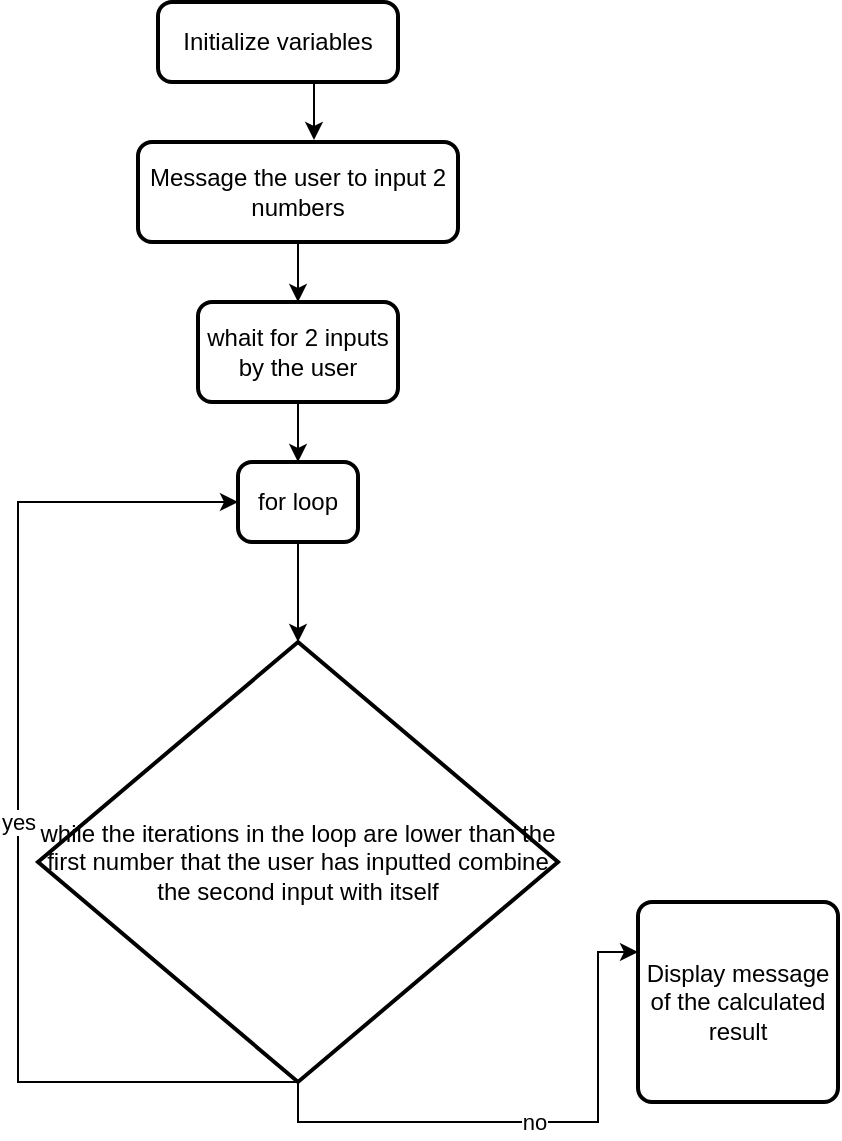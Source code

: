 <mxfile version="22.0.8" type="device">
  <diagram id="C5RBs43oDa-KdzZeNtuy" name="Page-1">
    <mxGraphModel dx="1434" dy="764" grid="1" gridSize="10" guides="1" tooltips="1" connect="1" arrows="1" fold="1" page="1" pageScale="1" pageWidth="827" pageHeight="1169" math="0" shadow="0">
      <root>
        <mxCell id="WIyWlLk6GJQsqaUBKTNV-0" />
        <mxCell id="WIyWlLk6GJQsqaUBKTNV-1" parent="WIyWlLk6GJQsqaUBKTNV-0" />
        <mxCell id="57It6b_2Moie9gRtz3hh-3" value="Initialize variables" style="rounded=1;whiteSpace=wrap;html=1;absoluteArcSize=1;arcSize=14;strokeWidth=2;" vertex="1" parent="WIyWlLk6GJQsqaUBKTNV-1">
          <mxGeometry x="90" y="20" width="120" height="40" as="geometry" />
        </mxCell>
        <mxCell id="57It6b_2Moie9gRtz3hh-22" style="edgeStyle=orthogonalEdgeStyle;rounded=0;orthogonalLoop=1;jettySize=auto;html=1;exitX=0.5;exitY=1;exitDx=0;exitDy=0;entryX=0.5;entryY=0;entryDx=0;entryDy=0;" edge="1" parent="WIyWlLk6GJQsqaUBKTNV-1" source="57It6b_2Moie9gRtz3hh-18" target="57It6b_2Moie9gRtz3hh-21">
          <mxGeometry relative="1" as="geometry" />
        </mxCell>
        <mxCell id="57It6b_2Moie9gRtz3hh-18" value="Message the user to input 2 numbers" style="rounded=1;whiteSpace=wrap;html=1;absoluteArcSize=1;arcSize=14;strokeWidth=2;" vertex="1" parent="WIyWlLk6GJQsqaUBKTNV-1">
          <mxGeometry x="80" y="90" width="160" height="50" as="geometry" />
        </mxCell>
        <mxCell id="57It6b_2Moie9gRtz3hh-20" style="edgeStyle=orthogonalEdgeStyle;rounded=0;orthogonalLoop=1;jettySize=auto;html=1;exitX=0.5;exitY=1;exitDx=0;exitDy=0;entryX=0.55;entryY=-0.02;entryDx=0;entryDy=0;entryPerimeter=0;" edge="1" parent="WIyWlLk6GJQsqaUBKTNV-1" source="57It6b_2Moie9gRtz3hh-3" target="57It6b_2Moie9gRtz3hh-18">
          <mxGeometry relative="1" as="geometry" />
        </mxCell>
        <mxCell id="57It6b_2Moie9gRtz3hh-25" style="edgeStyle=orthogonalEdgeStyle;rounded=0;orthogonalLoop=1;jettySize=auto;html=1;exitX=0.5;exitY=1;exitDx=0;exitDy=0;entryX=0.5;entryY=0;entryDx=0;entryDy=0;" edge="1" parent="WIyWlLk6GJQsqaUBKTNV-1" source="57It6b_2Moie9gRtz3hh-21" target="57It6b_2Moie9gRtz3hh-24">
          <mxGeometry relative="1" as="geometry" />
        </mxCell>
        <mxCell id="57It6b_2Moie9gRtz3hh-21" value="whait for 2 inputs by the user" style="rounded=1;whiteSpace=wrap;html=1;absoluteArcSize=1;arcSize=14;strokeWidth=2;" vertex="1" parent="WIyWlLk6GJQsqaUBKTNV-1">
          <mxGeometry x="110" y="170" width="100" height="50" as="geometry" />
        </mxCell>
        <mxCell id="57It6b_2Moie9gRtz3hh-29" value="yes" style="edgeStyle=orthogonalEdgeStyle;rounded=0;orthogonalLoop=1;jettySize=auto;html=1;exitX=0.5;exitY=1;exitDx=0;exitDy=0;exitPerimeter=0;entryX=0;entryY=0.5;entryDx=0;entryDy=0;" edge="1" parent="WIyWlLk6GJQsqaUBKTNV-1" source="57It6b_2Moie9gRtz3hh-23" target="57It6b_2Moie9gRtz3hh-24">
          <mxGeometry relative="1" as="geometry">
            <Array as="points">
              <mxPoint x="160" y="560" />
              <mxPoint x="20" y="560" />
              <mxPoint x="20" y="270" />
            </Array>
          </mxGeometry>
        </mxCell>
        <mxCell id="57It6b_2Moie9gRtz3hh-30" value="no" style="edgeStyle=orthogonalEdgeStyle;rounded=0;orthogonalLoop=1;jettySize=auto;html=1;exitX=0.5;exitY=1;exitDx=0;exitDy=0;exitPerimeter=0;entryX=0;entryY=0.25;entryDx=0;entryDy=0;" edge="1" parent="WIyWlLk6GJQsqaUBKTNV-1" source="57It6b_2Moie9gRtz3hh-23" target="57It6b_2Moie9gRtz3hh-31">
          <mxGeometry relative="1" as="geometry">
            <mxPoint x="310" y="560" as="targetPoint" />
          </mxGeometry>
        </mxCell>
        <mxCell id="57It6b_2Moie9gRtz3hh-23" value="while the iterations in the loop are lower than the first number that the user has inputted combine the second input with itself" style="strokeWidth=2;html=1;shape=mxgraph.flowchart.decision;whiteSpace=wrap;" vertex="1" parent="WIyWlLk6GJQsqaUBKTNV-1">
          <mxGeometry x="30" y="340" width="260" height="220" as="geometry" />
        </mxCell>
        <mxCell id="57It6b_2Moie9gRtz3hh-24" value="for loop" style="rounded=1;whiteSpace=wrap;html=1;absoluteArcSize=1;arcSize=14;strokeWidth=2;" vertex="1" parent="WIyWlLk6GJQsqaUBKTNV-1">
          <mxGeometry x="130" y="250" width="60" height="40" as="geometry" />
        </mxCell>
        <mxCell id="57It6b_2Moie9gRtz3hh-28" style="edgeStyle=orthogonalEdgeStyle;rounded=0;orthogonalLoop=1;jettySize=auto;html=1;exitX=0.5;exitY=1;exitDx=0;exitDy=0;entryX=0.5;entryY=0;entryDx=0;entryDy=0;entryPerimeter=0;" edge="1" parent="WIyWlLk6GJQsqaUBKTNV-1" source="57It6b_2Moie9gRtz3hh-24" target="57It6b_2Moie9gRtz3hh-23">
          <mxGeometry relative="1" as="geometry" />
        </mxCell>
        <mxCell id="57It6b_2Moie9gRtz3hh-31" value="Display message of the calculated result" style="rounded=1;whiteSpace=wrap;html=1;absoluteArcSize=1;arcSize=14;strokeWidth=2;" vertex="1" parent="WIyWlLk6GJQsqaUBKTNV-1">
          <mxGeometry x="330" y="470" width="100" height="100" as="geometry" />
        </mxCell>
      </root>
    </mxGraphModel>
  </diagram>
</mxfile>
